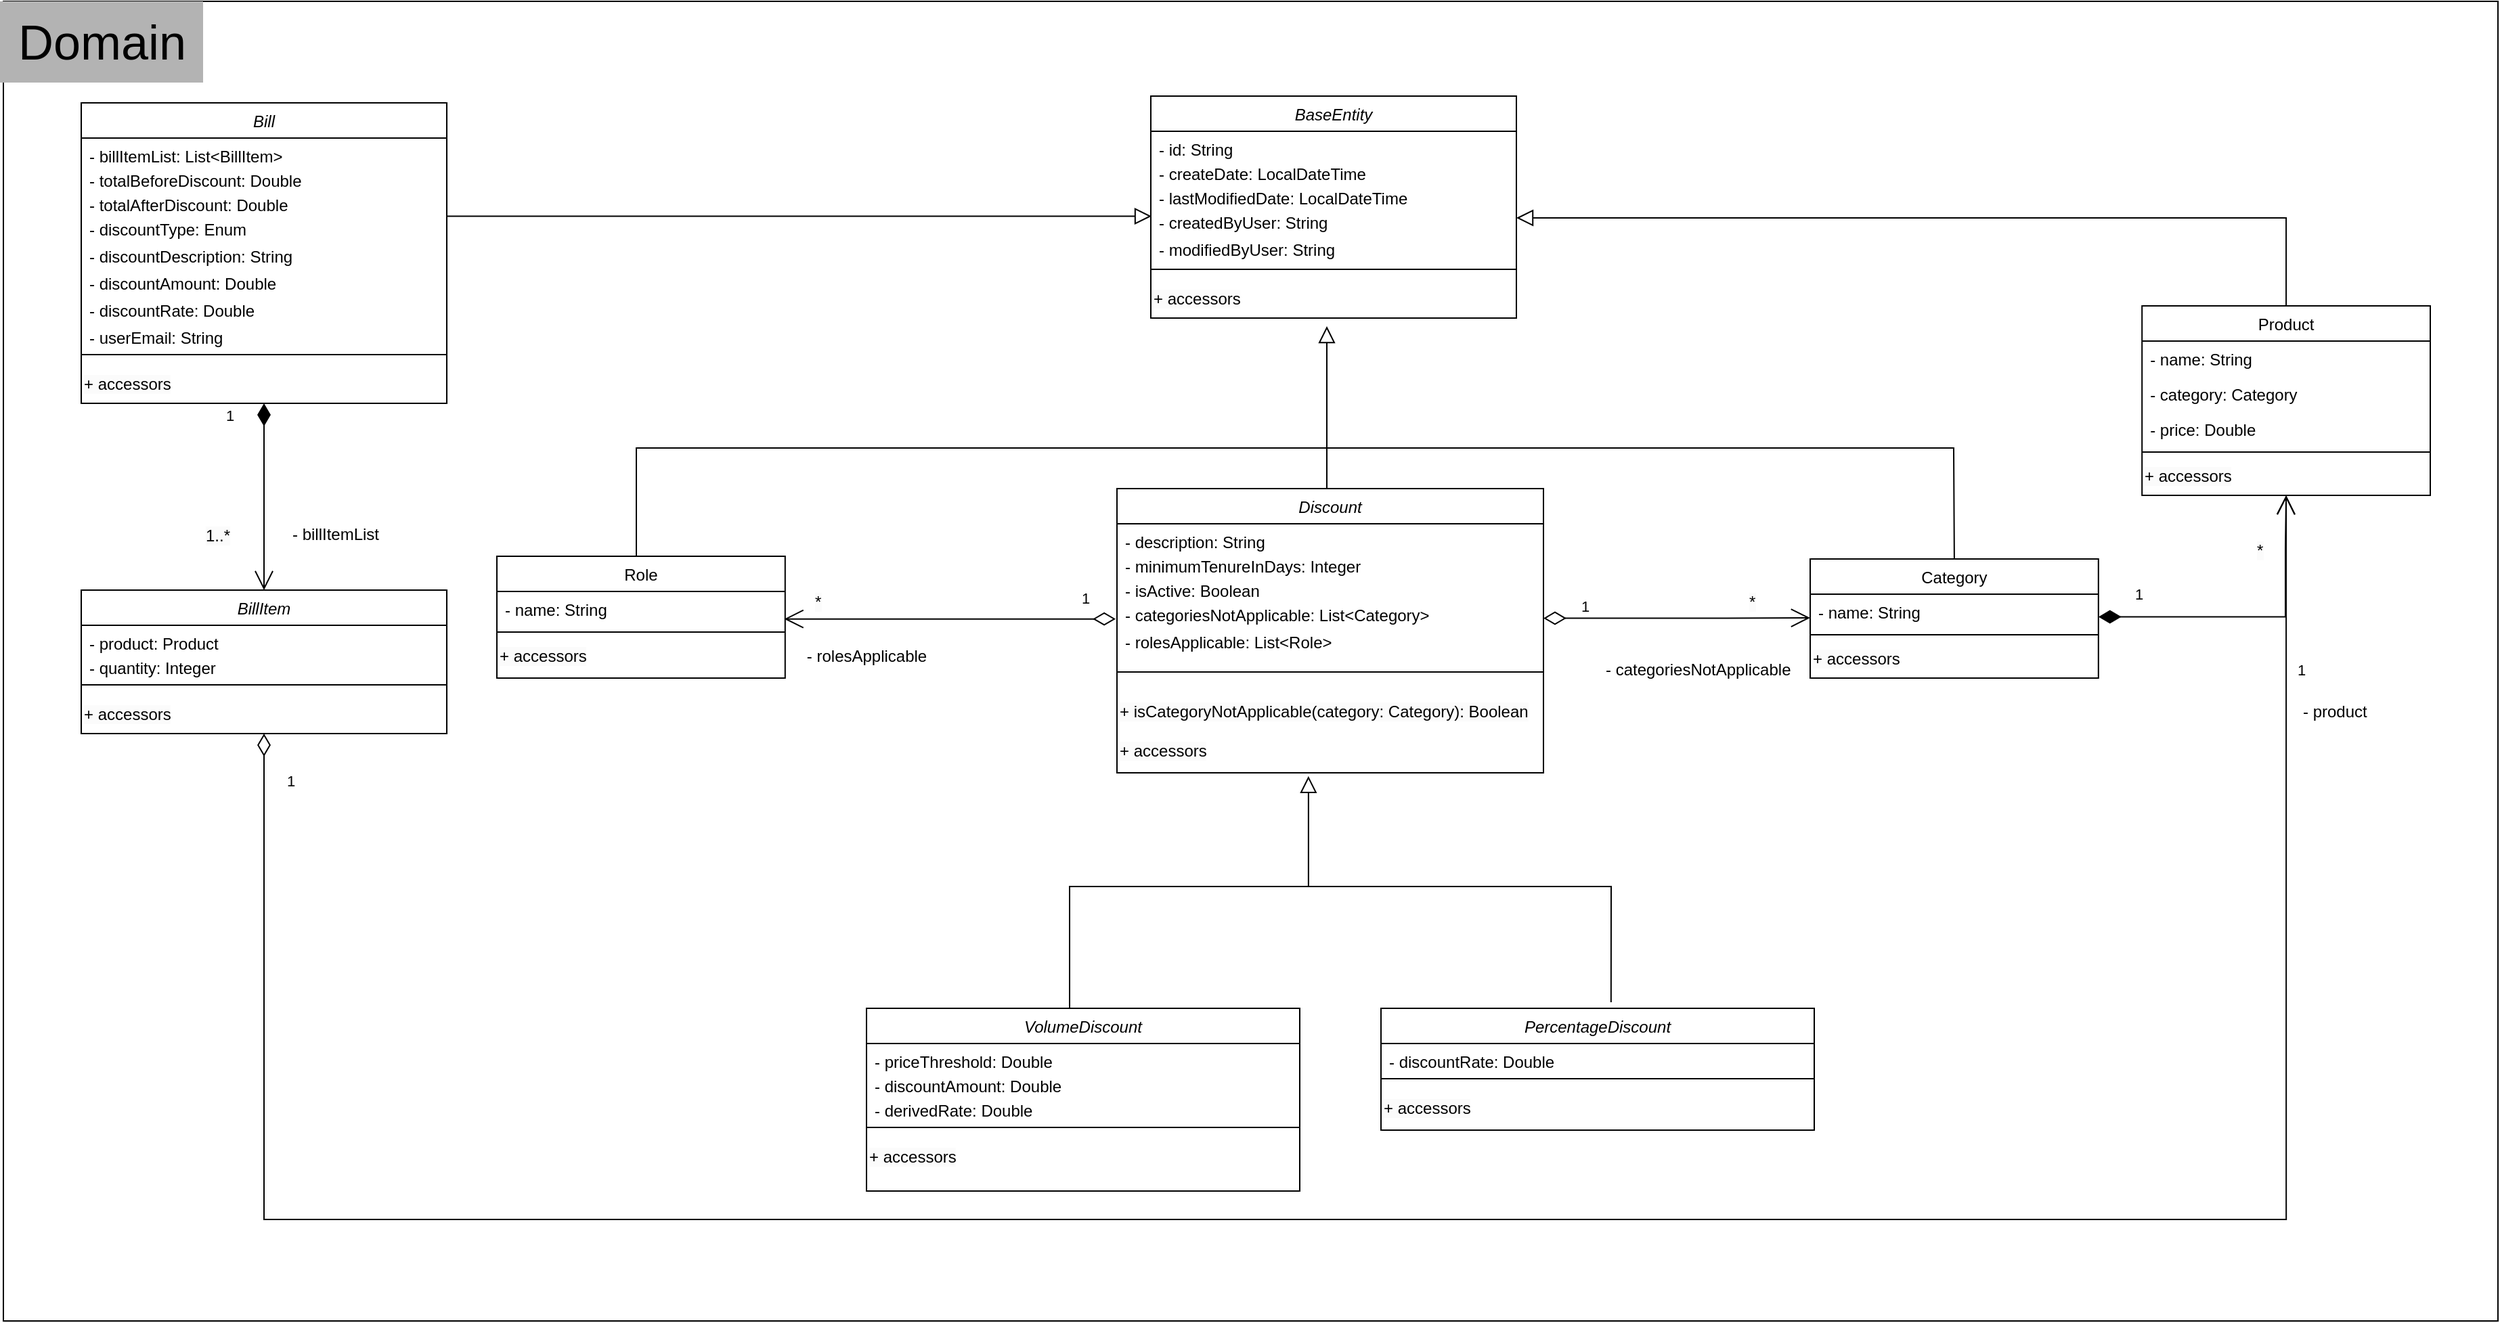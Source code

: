 <mxfile version="24.0.7" type="device">
  <diagram name="Page-1" id="1EUCfQEz0xHuY7cJnvJP">
    <mxGraphModel dx="3641" dy="2680" grid="1" gridSize="10" guides="1" tooltips="1" connect="1" arrows="1" fold="1" page="1" pageScale="1" pageWidth="850" pageHeight="1100" math="0" shadow="0">
      <root>
        <mxCell id="0" />
        <mxCell id="1" parent="0" />
        <mxCell id="bkhA54zJ3EP0dmLcbxtn-2" value="" style="rounded=0;whiteSpace=wrap;html=1;" vertex="1" parent="1">
          <mxGeometry x="-427.5" y="-580" width="1842.5" height="975" as="geometry" />
        </mxCell>
        <mxCell id="bkhA54zJ3EP0dmLcbxtn-3" value="Discount" style="swimlane;fontStyle=2;align=center;verticalAlign=top;childLayout=stackLayout;horizontal=1;startSize=26;horizontalStack=0;resizeParent=1;resizeLast=0;collapsible=1;marginBottom=0;rounded=0;shadow=0;strokeWidth=1;" vertex="1" parent="1">
          <mxGeometry x="395" y="-220" width="315" height="210" as="geometry">
            <mxRectangle x="150" y="120" width="160" height="26" as="alternateBounds" />
          </mxGeometry>
        </mxCell>
        <mxCell id="bkhA54zJ3EP0dmLcbxtn-4" value="- description: String" style="text;align=left;verticalAlign=top;spacingLeft=4;spacingRight=4;overflow=hidden;rotatable=0;points=[[0,0.5],[1,0.5]];portConstraint=eastwest;" vertex="1" parent="bkhA54zJ3EP0dmLcbxtn-3">
          <mxGeometry y="26" width="315" height="18" as="geometry" />
        </mxCell>
        <mxCell id="bkhA54zJ3EP0dmLcbxtn-5" value="- minimumTenureInDays: Integer" style="text;align=left;verticalAlign=top;spacingLeft=4;spacingRight=4;overflow=hidden;rotatable=0;points=[[0,0.5],[1,0.5]];portConstraint=eastwest;rounded=0;shadow=0;html=0;" vertex="1" parent="bkhA54zJ3EP0dmLcbxtn-3">
          <mxGeometry y="44" width="315" height="18" as="geometry" />
        </mxCell>
        <mxCell id="bkhA54zJ3EP0dmLcbxtn-6" value="- isActive: Boolean" style="text;align=left;verticalAlign=top;spacingLeft=4;spacingRight=4;overflow=hidden;rotatable=0;points=[[0,0.5],[1,0.5]];portConstraint=eastwest;rounded=0;shadow=0;html=0;" vertex="1" parent="bkhA54zJ3EP0dmLcbxtn-3">
          <mxGeometry y="62" width="315" height="18" as="geometry" />
        </mxCell>
        <mxCell id="bkhA54zJ3EP0dmLcbxtn-7" value="- categoriesNotApplicable: List&lt;Category&gt;" style="text;align=left;verticalAlign=top;spacingLeft=4;spacingRight=4;overflow=hidden;rotatable=0;points=[[0,0.5],[1,0.5]];portConstraint=eastwest;" vertex="1" parent="bkhA54zJ3EP0dmLcbxtn-3">
          <mxGeometry y="80" width="315" height="20" as="geometry" />
        </mxCell>
        <mxCell id="bkhA54zJ3EP0dmLcbxtn-8" value="- rolesApplicable: List&lt;Role&gt;" style="text;align=left;verticalAlign=top;spacingLeft=4;spacingRight=4;overflow=hidden;rotatable=0;points=[[0,0.5],[1,0.5]];portConstraint=eastwest;rounded=0;shadow=0;html=0;" vertex="1" parent="bkhA54zJ3EP0dmLcbxtn-3">
          <mxGeometry y="100" width="315" height="20" as="geometry" />
        </mxCell>
        <mxCell id="bkhA54zJ3EP0dmLcbxtn-9" value="" style="line;html=1;strokeWidth=1;align=left;verticalAlign=middle;spacingTop=-1;spacingLeft=3;spacingRight=3;rotatable=0;labelPosition=right;points=[];portConstraint=eastwest;" vertex="1" parent="bkhA54zJ3EP0dmLcbxtn-3">
          <mxGeometry y="120" width="315" height="31" as="geometry" />
        </mxCell>
        <mxCell id="bkhA54zJ3EP0dmLcbxtn-10" value="&lt;span style=&quot;color: rgb(0, 0, 0); font-family: Helvetica; font-size: 12px; font-style: normal; font-variant-ligatures: normal; font-variant-caps: normal; font-weight: 400; letter-spacing: normal; orphans: 2; text-align: left; text-indent: 0px; text-transform: none; widows: 2; word-spacing: 0px; -webkit-text-stroke-width: 0px; white-space: nowrap; background-color: rgb(251, 251, 251); text-decoration-thickness: initial; text-decoration-style: initial; text-decoration-color: initial; display: inline !important; float: none;&quot;&gt;+ isCategoryNotApplicable(category: Category): Boolean&lt;/span&gt;" style="text;whiteSpace=wrap;html=1;" vertex="1" parent="bkhA54zJ3EP0dmLcbxtn-3">
          <mxGeometry y="151" width="315" height="29" as="geometry" />
        </mxCell>
        <mxCell id="bkhA54zJ3EP0dmLcbxtn-11" value="&lt;span style=&quot;color: rgb(0, 0, 0); font-family: Helvetica; font-size: 12px; font-style: normal; font-variant-ligatures: normal; font-variant-caps: normal; font-weight: 400; letter-spacing: normal; orphans: 2; text-align: left; text-indent: 0px; text-transform: none; widows: 2; word-spacing: 0px; -webkit-text-stroke-width: 0px; white-space: nowrap; background-color: rgb(251, 251, 251); text-decoration-thickness: initial; text-decoration-style: initial; text-decoration-color: initial; display: inline !important; float: none;&quot;&gt;+ accessors&lt;/span&gt;" style="text;whiteSpace=wrap;html=1;" vertex="1" parent="bkhA54zJ3EP0dmLcbxtn-3">
          <mxGeometry y="180" width="315" height="30" as="geometry" />
        </mxCell>
        <mxCell id="bkhA54zJ3EP0dmLcbxtn-12" value="" style="endArrow=block;endSize=10;endFill=0;shadow=0;strokeWidth=1;rounded=0;curved=0;edgeStyle=elbowEdgeStyle;elbow=vertical;exitX=0.5;exitY=0;exitDx=0;exitDy=0;entryX=0.449;entryY=1.081;entryDx=0;entryDy=0;entryPerimeter=0;" edge="1" parent="1" target="bkhA54zJ3EP0dmLcbxtn-11">
          <mxGeometry width="160" relative="1" as="geometry">
            <mxPoint x="360" y="164.01" as="sourcePoint" />
            <mxPoint x="540" y="-25" as="targetPoint" />
            <Array as="points">
              <mxPoint x="530" y="74.01" />
            </Array>
          </mxGeometry>
        </mxCell>
        <mxCell id="bkhA54zJ3EP0dmLcbxtn-13" value="Category" style="swimlane;fontStyle=0;align=center;verticalAlign=top;childLayout=stackLayout;horizontal=1;startSize=26;horizontalStack=0;resizeParent=1;resizeLast=0;collapsible=1;marginBottom=0;rounded=0;shadow=0;strokeWidth=1;" vertex="1" parent="1">
          <mxGeometry x="907" y="-168" width="212.9" height="88" as="geometry">
            <mxRectangle x="550" y="140" width="160" height="26" as="alternateBounds" />
          </mxGeometry>
        </mxCell>
        <mxCell id="bkhA54zJ3EP0dmLcbxtn-14" value="- name: String" style="text;align=left;verticalAlign=top;spacingLeft=4;spacingRight=4;overflow=hidden;rotatable=0;points=[[0,0.5],[1,0.5]];portConstraint=eastwest;" vertex="1" parent="bkhA54zJ3EP0dmLcbxtn-13">
          <mxGeometry y="26" width="212.9" height="26" as="geometry" />
        </mxCell>
        <mxCell id="bkhA54zJ3EP0dmLcbxtn-15" value="" style="line;html=1;strokeWidth=1;align=left;verticalAlign=middle;spacingTop=-1;spacingLeft=3;spacingRight=3;rotatable=0;labelPosition=right;points=[];portConstraint=eastwest;" vertex="1" parent="bkhA54zJ3EP0dmLcbxtn-13">
          <mxGeometry y="52" width="212.9" height="8" as="geometry" />
        </mxCell>
        <mxCell id="bkhA54zJ3EP0dmLcbxtn-16" value="&lt;span style=&quot;color: rgb(0, 0, 0); font-family: Helvetica; font-size: 12px; font-style: normal; font-variant-ligatures: normal; font-variant-caps: normal; font-weight: 400; letter-spacing: normal; orphans: 2; text-align: left; text-indent: 0px; text-transform: none; widows: 2; word-spacing: 0px; -webkit-text-stroke-width: 0px; white-space: nowrap; background-color: rgb(251, 251, 251); text-decoration-thickness: initial; text-decoration-style: initial; text-decoration-color: initial; display: inline !important; float: none;&quot;&gt;+ accessors&lt;/span&gt;" style="text;whiteSpace=wrap;html=1;" vertex="1" parent="bkhA54zJ3EP0dmLcbxtn-13">
          <mxGeometry y="60" width="212.9" height="28" as="geometry" />
        </mxCell>
        <mxCell id="bkhA54zJ3EP0dmLcbxtn-17" value="- categoriesNotApplicable" style="text;align=left;verticalAlign=top;spacingLeft=4;spacingRight=4;overflow=hidden;rotatable=0;points=[[0,0.5],[1,0.5]];portConstraint=eastwest;rounded=0;shadow=0;html=0;" vertex="1" parent="1">
          <mxGeometry x="750" y="-100" width="150" height="30" as="geometry" />
        </mxCell>
        <mxCell id="bkhA54zJ3EP0dmLcbxtn-18" value="VolumeDiscount" style="swimlane;fontStyle=2;align=center;verticalAlign=top;childLayout=stackLayout;horizontal=1;startSize=26;horizontalStack=0;resizeParent=1;resizeLast=0;collapsible=1;marginBottom=0;rounded=0;shadow=0;strokeWidth=1;" vertex="1" parent="1">
          <mxGeometry x="210" y="164.01" width="320" height="135" as="geometry">
            <mxRectangle x="150" y="120" width="160" height="26" as="alternateBounds" />
          </mxGeometry>
        </mxCell>
        <mxCell id="bkhA54zJ3EP0dmLcbxtn-19" value="- priceThreshold: Double" style="text;align=left;verticalAlign=top;spacingLeft=4;spacingRight=4;overflow=hidden;rotatable=0;points=[[0,0.5],[1,0.5]];portConstraint=eastwest;" vertex="1" parent="bkhA54zJ3EP0dmLcbxtn-18">
          <mxGeometry y="26" width="320" height="18" as="geometry" />
        </mxCell>
        <mxCell id="bkhA54zJ3EP0dmLcbxtn-20" value="- discountAmount: Double" style="text;align=left;verticalAlign=top;spacingLeft=4;spacingRight=4;overflow=hidden;rotatable=0;points=[[0,0.5],[1,0.5]];portConstraint=eastwest;" vertex="1" parent="bkhA54zJ3EP0dmLcbxtn-18">
          <mxGeometry y="44" width="320" height="18" as="geometry" />
        </mxCell>
        <mxCell id="bkhA54zJ3EP0dmLcbxtn-21" value="- derivedRate: Double" style="text;align=left;verticalAlign=top;spacingLeft=4;spacingRight=4;overflow=hidden;rotatable=0;points=[[0,0.5],[1,0.5]];portConstraint=eastwest;" vertex="1" parent="bkhA54zJ3EP0dmLcbxtn-18">
          <mxGeometry y="62" width="320" height="18" as="geometry" />
        </mxCell>
        <mxCell id="bkhA54zJ3EP0dmLcbxtn-22" value="" style="line;html=1;strokeWidth=1;align=left;verticalAlign=middle;spacingTop=-1;spacingLeft=3;spacingRight=3;rotatable=0;labelPosition=right;points=[];portConstraint=eastwest;" vertex="1" parent="bkhA54zJ3EP0dmLcbxtn-18">
          <mxGeometry y="80" width="320" height="16" as="geometry" />
        </mxCell>
        <mxCell id="bkhA54zJ3EP0dmLcbxtn-23" value="&lt;span style=&quot;color: rgb(0, 0, 0); font-family: Helvetica; font-size: 12px; font-style: normal; font-variant-ligatures: normal; font-variant-caps: normal; font-weight: 400; letter-spacing: normal; orphans: 2; text-align: left; text-indent: 0px; text-transform: none; widows: 2; word-spacing: 0px; -webkit-text-stroke-width: 0px; white-space: nowrap; background-color: rgb(251, 251, 251); text-decoration-thickness: initial; text-decoration-style: initial; text-decoration-color: initial; display: inline !important; float: none;&quot;&gt;+ accessors&lt;/span&gt;" style="text;whiteSpace=wrap;html=1;" vertex="1" parent="bkhA54zJ3EP0dmLcbxtn-18">
          <mxGeometry y="96" width="320" height="39" as="geometry" />
        </mxCell>
        <mxCell id="bkhA54zJ3EP0dmLcbxtn-24" value="PercentageDiscount" style="swimlane;fontStyle=2;align=center;verticalAlign=top;childLayout=stackLayout;horizontal=1;startSize=26;horizontalStack=0;resizeParent=1;resizeLast=0;collapsible=1;marginBottom=0;rounded=0;shadow=0;strokeWidth=1;" vertex="1" parent="1">
          <mxGeometry x="590" y="164.01" width="320" height="90" as="geometry">
            <mxRectangle x="150" y="120" width="160" height="26" as="alternateBounds" />
          </mxGeometry>
        </mxCell>
        <mxCell id="bkhA54zJ3EP0dmLcbxtn-25" value="- discountRate: Double" style="text;align=left;verticalAlign=top;spacingLeft=4;spacingRight=4;overflow=hidden;rotatable=0;points=[[0,0.5],[1,0.5]];portConstraint=eastwest;" vertex="1" parent="bkhA54zJ3EP0dmLcbxtn-24">
          <mxGeometry y="26" width="320" height="18" as="geometry" />
        </mxCell>
        <mxCell id="bkhA54zJ3EP0dmLcbxtn-26" value="" style="line;html=1;strokeWidth=1;align=left;verticalAlign=middle;spacingTop=-1;spacingLeft=3;spacingRight=3;rotatable=0;labelPosition=right;points=[];portConstraint=eastwest;" vertex="1" parent="bkhA54zJ3EP0dmLcbxtn-24">
          <mxGeometry y="44" width="320" height="16" as="geometry" />
        </mxCell>
        <mxCell id="bkhA54zJ3EP0dmLcbxtn-27" value="&lt;span style=&quot;color: rgb(0, 0, 0); font-family: Helvetica; font-size: 12px; font-style: normal; font-variant-ligatures: normal; font-variant-caps: normal; font-weight: 400; letter-spacing: normal; orphans: 2; text-align: left; text-indent: 0px; text-transform: none; widows: 2; word-spacing: 0px; -webkit-text-stroke-width: 0px; white-space: nowrap; background-color: rgb(251, 251, 251); text-decoration-thickness: initial; text-decoration-style: initial; text-decoration-color: initial; display: inline !important; float: none;&quot;&gt;+ accessors&lt;/span&gt;" style="text;whiteSpace=wrap;html=1;" vertex="1" parent="bkhA54zJ3EP0dmLcbxtn-24">
          <mxGeometry y="60" width="320" height="30" as="geometry" />
        </mxCell>
        <mxCell id="bkhA54zJ3EP0dmLcbxtn-28" value="Role" style="swimlane;fontStyle=0;align=center;verticalAlign=top;childLayout=stackLayout;horizontal=1;startSize=26;horizontalStack=0;resizeParent=1;resizeLast=0;collapsible=1;marginBottom=0;rounded=0;shadow=0;strokeWidth=1;" vertex="1" parent="1">
          <mxGeometry x="-63" y="-170" width="212.9" height="90" as="geometry">
            <mxRectangle x="550" y="140" width="160" height="26" as="alternateBounds" />
          </mxGeometry>
        </mxCell>
        <mxCell id="bkhA54zJ3EP0dmLcbxtn-29" value="- name: String" style="text;align=left;verticalAlign=top;spacingLeft=4;spacingRight=4;overflow=hidden;rotatable=0;points=[[0,0.5],[1,0.5]];portConstraint=eastwest;" vertex="1" parent="bkhA54zJ3EP0dmLcbxtn-28">
          <mxGeometry y="26" width="212.9" height="26" as="geometry" />
        </mxCell>
        <mxCell id="bkhA54zJ3EP0dmLcbxtn-30" value="" style="line;html=1;strokeWidth=1;align=left;verticalAlign=middle;spacingTop=-1;spacingLeft=3;spacingRight=3;rotatable=0;labelPosition=right;points=[];portConstraint=eastwest;" vertex="1" parent="bkhA54zJ3EP0dmLcbxtn-28">
          <mxGeometry y="52" width="212.9" height="8" as="geometry" />
        </mxCell>
        <mxCell id="bkhA54zJ3EP0dmLcbxtn-31" value="&lt;span style=&quot;color: rgb(0, 0, 0); font-family: Helvetica; font-size: 12px; font-style: normal; font-variant-ligatures: normal; font-variant-caps: normal; font-weight: 400; letter-spacing: normal; orphans: 2; text-align: left; text-indent: 0px; text-transform: none; widows: 2; word-spacing: 0px; -webkit-text-stroke-width: 0px; white-space: nowrap; background-color: rgb(251, 251, 251); text-decoration-thickness: initial; text-decoration-style: initial; text-decoration-color: initial; display: inline !important; float: none;&quot;&gt;+ accessors&lt;/span&gt;" style="text;whiteSpace=wrap;html=1;" vertex="1" parent="bkhA54zJ3EP0dmLcbxtn-28">
          <mxGeometry y="60" width="212.9" height="20" as="geometry" />
        </mxCell>
        <mxCell id="bkhA54zJ3EP0dmLcbxtn-32" value="" style="resizable=0;align=right;verticalAlign=bottom;labelBackgroundColor=none;fontSize=12;" connectable="0" vertex="1" parent="1">
          <mxGeometry x="164.9" y="-123" as="geometry" />
        </mxCell>
        <mxCell id="bkhA54zJ3EP0dmLcbxtn-33" value="- rolesApplicable" style="text;align=left;verticalAlign=top;spacingLeft=4;spacingRight=4;overflow=hidden;rotatable=0;points=[[0,0.5],[1,0.5]];portConstraint=eastwest;rounded=0;shadow=0;html=0;" vertex="1" parent="1">
          <mxGeometry x="159.9" y="-110" width="140" height="30" as="geometry" />
        </mxCell>
        <mxCell id="bkhA54zJ3EP0dmLcbxtn-34" value="BaseEntity" style="swimlane;fontStyle=2;align=center;verticalAlign=top;childLayout=stackLayout;horizontal=1;startSize=26;horizontalStack=0;resizeParent=1;resizeLast=0;collapsible=1;marginBottom=0;rounded=0;shadow=0;strokeWidth=1;" vertex="1" parent="1">
          <mxGeometry x="420" y="-510" width="270" height="164" as="geometry">
            <mxRectangle x="150" y="120" width="160" height="26" as="alternateBounds" />
          </mxGeometry>
        </mxCell>
        <mxCell id="bkhA54zJ3EP0dmLcbxtn-35" value="- id: String" style="text;align=left;verticalAlign=top;spacingLeft=4;spacingRight=4;overflow=hidden;rotatable=0;points=[[0,0.5],[1,0.5]];portConstraint=eastwest;" vertex="1" parent="bkhA54zJ3EP0dmLcbxtn-34">
          <mxGeometry y="26" width="270" height="18" as="geometry" />
        </mxCell>
        <mxCell id="bkhA54zJ3EP0dmLcbxtn-36" value="- createDate: LocalDateTime" style="text;align=left;verticalAlign=top;spacingLeft=4;spacingRight=4;overflow=hidden;rotatable=0;points=[[0,0.5],[1,0.5]];portConstraint=eastwest;rounded=0;shadow=0;html=0;" vertex="1" parent="bkhA54zJ3EP0dmLcbxtn-34">
          <mxGeometry y="44" width="270" height="18" as="geometry" />
        </mxCell>
        <mxCell id="bkhA54zJ3EP0dmLcbxtn-37" value="- lastModifiedDate: LocalDateTime" style="text;align=left;verticalAlign=top;spacingLeft=4;spacingRight=4;overflow=hidden;rotatable=0;points=[[0,0.5],[1,0.5]];portConstraint=eastwest;rounded=0;shadow=0;html=0;" vertex="1" parent="bkhA54zJ3EP0dmLcbxtn-34">
          <mxGeometry y="62" width="270" height="18" as="geometry" />
        </mxCell>
        <mxCell id="bkhA54zJ3EP0dmLcbxtn-38" value="- createdByUser: String" style="text;align=left;verticalAlign=top;spacingLeft=4;spacingRight=4;overflow=hidden;rotatable=0;points=[[0,0.5],[1,0.5]];portConstraint=eastwest;" vertex="1" parent="bkhA54zJ3EP0dmLcbxtn-34">
          <mxGeometry y="80" width="270" height="20" as="geometry" />
        </mxCell>
        <mxCell id="bkhA54zJ3EP0dmLcbxtn-39" value="- modifiedByUser: String" style="text;align=left;verticalAlign=top;spacingLeft=4;spacingRight=4;overflow=hidden;rotatable=0;points=[[0,0.5],[1,0.5]];portConstraint=eastwest;rounded=0;shadow=0;html=0;" vertex="1" parent="bkhA54zJ3EP0dmLcbxtn-34">
          <mxGeometry y="100" width="270" height="20" as="geometry" />
        </mxCell>
        <mxCell id="bkhA54zJ3EP0dmLcbxtn-40" value="" style="line;html=1;strokeWidth=1;align=left;verticalAlign=middle;spacingTop=-1;spacingLeft=3;spacingRight=3;rotatable=0;labelPosition=right;points=[];portConstraint=eastwest;" vertex="1" parent="bkhA54zJ3EP0dmLcbxtn-34">
          <mxGeometry y="120" width="270" height="16" as="geometry" />
        </mxCell>
        <mxCell id="bkhA54zJ3EP0dmLcbxtn-41" value="&lt;span style=&quot;color: rgb(0, 0, 0); font-family: Helvetica; font-size: 12px; font-style: normal; font-variant-ligatures: normal; font-variant-caps: normal; font-weight: 400; letter-spacing: normal; orphans: 2; text-align: left; text-indent: 0px; text-transform: none; widows: 2; word-spacing: 0px; -webkit-text-stroke-width: 0px; white-space: nowrap; background-color: rgb(251, 251, 251); text-decoration-thickness: initial; text-decoration-style: initial; text-decoration-color: initial; display: inline !important; float: none;&quot;&gt;+ accessors&lt;/span&gt;" style="text;whiteSpace=wrap;html=1;" vertex="1" parent="bkhA54zJ3EP0dmLcbxtn-34">
          <mxGeometry y="136" width="270" height="28" as="geometry" />
        </mxCell>
        <mxCell id="bkhA54zJ3EP0dmLcbxtn-42" value="" style="endArrow=none;html=1;rounded=0;exitX=0.531;exitY=-0.05;exitDx=0;exitDy=0;exitPerimeter=0;" edge="1" parent="1" source="bkhA54zJ3EP0dmLcbxtn-24">
          <mxGeometry width="50" height="50" relative="1" as="geometry">
            <mxPoint x="730" y="154.01" as="sourcePoint" />
            <mxPoint x="510" y="74.01" as="targetPoint" />
            <Array as="points">
              <mxPoint x="760" y="74" />
            </Array>
          </mxGeometry>
        </mxCell>
        <mxCell id="bkhA54zJ3EP0dmLcbxtn-43" value="" style="endArrow=block;endSize=10;endFill=0;shadow=0;strokeWidth=1;rounded=0;curved=0;edgeStyle=elbowEdgeStyle;elbow=vertical;exitX=0.5;exitY=0;exitDx=0;exitDy=0;" edge="1" parent="1">
          <mxGeometry width="160" relative="1" as="geometry">
            <mxPoint x="40" y="-170" as="sourcePoint" />
            <mxPoint x="550" y="-340" as="targetPoint" />
            <Array as="points">
              <mxPoint x="290" y="-250" />
            </Array>
          </mxGeometry>
        </mxCell>
        <mxCell id="bkhA54zJ3EP0dmLcbxtn-44" value="" style="endArrow=none;html=1;rounded=0;" edge="1" parent="1">
          <mxGeometry width="50" height="50" relative="1" as="geometry">
            <mxPoint x="550" y="-220" as="sourcePoint" />
            <mxPoint x="550" y="-270" as="targetPoint" />
            <Array as="points">
              <mxPoint x="550" y="-250" />
            </Array>
          </mxGeometry>
        </mxCell>
        <mxCell id="bkhA54zJ3EP0dmLcbxtn-45" value="" style="endArrow=none;html=1;rounded=0;entryX=0.5;entryY=0;entryDx=0;entryDy=0;" edge="1" parent="1" target="bkhA54zJ3EP0dmLcbxtn-13">
          <mxGeometry width="50" height="50" relative="1" as="geometry">
            <mxPoint x="550" y="-250" as="sourcePoint" />
            <mxPoint x="560" y="-260" as="targetPoint" />
            <Array as="points">
              <mxPoint x="1013" y="-250" />
            </Array>
          </mxGeometry>
        </mxCell>
        <mxCell id="bkhA54zJ3EP0dmLcbxtn-46" value="&lt;span style=&quot;color: rgb(0, 0, 0); font-family: Helvetica; font-size: 12px; font-style: normal; font-variant-ligatures: normal; font-variant-caps: normal; font-weight: 400; letter-spacing: normal; orphans: 2; text-align: right; text-indent: 0px; text-transform: none; widows: 2; word-spacing: 0px; -webkit-text-stroke-width: 0px; white-space: nowrap; background-color: rgb(251, 251, 251); text-decoration-thickness: initial; text-decoration-style: initial; text-decoration-color: initial; display: inline !important; float: none;&quot;&gt;*&lt;/span&gt;" style="text;whiteSpace=wrap;html=1;" vertex="1" parent="1">
          <mxGeometry x="170" y="-150" width="40" height="40" as="geometry" />
        </mxCell>
        <mxCell id="bkhA54zJ3EP0dmLcbxtn-47" value="&lt;font style=&quot;font-size: 36px;&quot;&gt;Domain&lt;/font&gt;" style="text;html=1;align=center;verticalAlign=middle;resizable=0;points=[];autosize=1;strokeColor=none;fillColor=#B3B3B3;" vertex="1" parent="1">
          <mxGeometry x="-430" y="-580" width="150" height="60" as="geometry" />
        </mxCell>
        <mxCell id="bkhA54zJ3EP0dmLcbxtn-48" value="1" style="endArrow=open;html=1;endSize=12;startArrow=diamondThin;startSize=14;startFill=0;edgeStyle=orthogonalEdgeStyle;align=left;verticalAlign=bottom;rounded=0;exitX=-0.003;exitY=0.816;exitDx=0;exitDy=0;exitPerimeter=0;entryX=0.997;entryY=0.782;entryDx=0;entryDy=0;entryPerimeter=0;" edge="1" parent="1" source="bkhA54zJ3EP0dmLcbxtn-7" target="bkhA54zJ3EP0dmLcbxtn-29">
          <mxGeometry x="-0.776" y="-6" relative="1" as="geometry">
            <mxPoint x="210" y="-190" as="sourcePoint" />
            <mxPoint x="370" y="-190" as="targetPoint" />
            <mxPoint as="offset" />
          </mxGeometry>
        </mxCell>
        <mxCell id="bkhA54zJ3EP0dmLcbxtn-49" value="&lt;span style=&quot;color: rgb(0, 0, 0); font-family: Helvetica; font-size: 12px; font-style: normal; font-variant-ligatures: normal; font-variant-caps: normal; font-weight: 400; letter-spacing: normal; orphans: 2; text-align: right; text-indent: 0px; text-transform: none; widows: 2; word-spacing: 0px; -webkit-text-stroke-width: 0px; white-space: nowrap; background-color: rgb(251, 251, 251); text-decoration-thickness: initial; text-decoration-style: initial; text-decoration-color: initial; display: inline !important; float: none;&quot;&gt;*&lt;/span&gt;" style="text;whiteSpace=wrap;html=1;" vertex="1" parent="1">
          <mxGeometry x="860" y="-150" width="40" height="18" as="geometry" />
        </mxCell>
        <mxCell id="bkhA54zJ3EP0dmLcbxtn-50" value="1" style="endArrow=open;html=1;endSize=12;startArrow=diamondThin;startSize=14;startFill=0;edgeStyle=orthogonalEdgeStyle;align=left;verticalAlign=bottom;rounded=0;" edge="1" parent="1">
          <mxGeometry x="-0.735" relative="1" as="geometry">
            <mxPoint x="710" y="-124.22" as="sourcePoint" />
            <mxPoint x="907" y="-124.5" as="targetPoint" />
            <mxPoint as="offset" />
            <Array as="points">
              <mxPoint x="845" y="-124.5" />
              <mxPoint x="845" y="-124.5" />
            </Array>
          </mxGeometry>
        </mxCell>
        <mxCell id="bkhA54zJ3EP0dmLcbxtn-51" value="Product" style="swimlane;fontStyle=0;align=center;verticalAlign=top;childLayout=stackLayout;horizontal=1;startSize=26;horizontalStack=0;resizeParent=1;resizeLast=0;collapsible=1;marginBottom=0;rounded=0;shadow=0;strokeWidth=1;" vertex="1" parent="1">
          <mxGeometry x="1152.1" y="-355" width="212.9" height="140" as="geometry">
            <mxRectangle x="550" y="140" width="160" height="26" as="alternateBounds" />
          </mxGeometry>
        </mxCell>
        <mxCell id="bkhA54zJ3EP0dmLcbxtn-52" value="- name: String" style="text;align=left;verticalAlign=top;spacingLeft=4;spacingRight=4;overflow=hidden;rotatable=0;points=[[0,0.5],[1,0.5]];portConstraint=eastwest;" vertex="1" parent="bkhA54zJ3EP0dmLcbxtn-51">
          <mxGeometry y="26" width="212.9" height="26" as="geometry" />
        </mxCell>
        <mxCell id="bkhA54zJ3EP0dmLcbxtn-53" value="- category: Category" style="text;align=left;verticalAlign=top;spacingLeft=4;spacingRight=4;overflow=hidden;rotatable=0;points=[[0,0.5],[1,0.5]];portConstraint=eastwest;" vertex="1" parent="bkhA54zJ3EP0dmLcbxtn-51">
          <mxGeometry y="52" width="212.9" height="26" as="geometry" />
        </mxCell>
        <mxCell id="bkhA54zJ3EP0dmLcbxtn-54" value="- price: Double" style="text;align=left;verticalAlign=top;spacingLeft=4;spacingRight=4;overflow=hidden;rotatable=0;points=[[0,0.5],[1,0.5]];portConstraint=eastwest;" vertex="1" parent="bkhA54zJ3EP0dmLcbxtn-51">
          <mxGeometry y="78" width="212.9" height="26" as="geometry" />
        </mxCell>
        <mxCell id="bkhA54zJ3EP0dmLcbxtn-55" value="" style="line;html=1;strokeWidth=1;align=left;verticalAlign=middle;spacingTop=-1;spacingLeft=3;spacingRight=3;rotatable=0;labelPosition=right;points=[];portConstraint=eastwest;" vertex="1" parent="bkhA54zJ3EP0dmLcbxtn-51">
          <mxGeometry y="104" width="212.9" height="8" as="geometry" />
        </mxCell>
        <mxCell id="bkhA54zJ3EP0dmLcbxtn-56" value="&lt;span style=&quot;color: rgb(0, 0, 0); font-family: Helvetica; font-size: 12px; font-style: normal; font-variant-ligatures: normal; font-variant-caps: normal; font-weight: 400; letter-spacing: normal; orphans: 2; text-align: left; text-indent: 0px; text-transform: none; widows: 2; word-spacing: 0px; -webkit-text-stroke-width: 0px; white-space: nowrap; background-color: rgb(251, 251, 251); text-decoration-thickness: initial; text-decoration-style: initial; text-decoration-color: initial; display: inline !important; float: none;&quot;&gt;+ accessors&lt;/span&gt;" style="text;whiteSpace=wrap;html=1;" vertex="1" parent="bkhA54zJ3EP0dmLcbxtn-51">
          <mxGeometry y="112" width="212.9" height="28" as="geometry" />
        </mxCell>
        <mxCell id="bkhA54zJ3EP0dmLcbxtn-57" value="" style="endArrow=open;html=1;endSize=12;startArrow=diamondThin;startSize=14;startFill=1;edgeStyle=orthogonalEdgeStyle;align=left;verticalAlign=bottom;rounded=0;exitX=0.5;exitY=1;exitDx=0;exitDy=0;entryX=0.5;entryY=1;entryDx=0;entryDy=0;" edge="1" parent="1" target="bkhA54zJ3EP0dmLcbxtn-56">
          <mxGeometry x="-0.693" y="-8" relative="1" as="geometry">
            <mxPoint x="1119.9" y="-125.24" as="sourcePoint" />
            <mxPoint x="1279.58" y="-125.526" as="targetPoint" />
            <Array as="points">
              <mxPoint x="1258" y="-125" />
              <mxPoint x="1258" y="-175" />
            </Array>
            <mxPoint as="offset" />
          </mxGeometry>
        </mxCell>
        <mxCell id="bkhA54zJ3EP0dmLcbxtn-58" value="&lt;span style=&quot;color: rgb(0, 0, 0); font-family: Helvetica; font-size: 11px; font-style: normal; font-variant-ligatures: normal; font-variant-caps: normal; font-weight: 400; letter-spacing: normal; orphans: 2; text-align: left; text-indent: 0px; text-transform: none; widows: 2; word-spacing: 0px; -webkit-text-stroke-width: 0px; white-space: nowrap; background-color: rgb(255, 255, 255); text-decoration-thickness: initial; text-decoration-style: initial; text-decoration-color: initial; display: inline !important; float: none;&quot;&gt;1&lt;/span&gt;" style="text;whiteSpace=wrap;html=1;" vertex="1" parent="1">
          <mxGeometry x="1145" y="-156" width="75" height="30" as="geometry" />
        </mxCell>
        <mxCell id="bkhA54zJ3EP0dmLcbxtn-59" value="&lt;span style=&quot;color: rgb(0, 0, 0); font-family: Helvetica; font-size: 12px; font-style: normal; font-variant-ligatures: normal; font-variant-caps: normal; font-weight: 400; letter-spacing: normal; orphans: 2; text-align: right; text-indent: 0px; text-transform: none; widows: 2; word-spacing: 0px; -webkit-text-stroke-width: 0px; white-space: nowrap; background-color: rgb(251, 251, 251); text-decoration-thickness: initial; text-decoration-style: initial; text-decoration-color: initial; display: inline !important; float: none;&quot;&gt;*&lt;/span&gt;" style="text;whiteSpace=wrap;html=1;" vertex="1" parent="1">
          <mxGeometry x="1235" y="-188" width="40" height="18" as="geometry" />
        </mxCell>
        <mxCell id="bkhA54zJ3EP0dmLcbxtn-60" value="" style="endArrow=block;endSize=10;endFill=0;shadow=0;strokeWidth=1;rounded=0;curved=0;edgeStyle=elbowEdgeStyle;elbow=vertical;entryX=1;entryY=0.5;entryDx=0;entryDy=0;" edge="1" parent="1" source="bkhA54zJ3EP0dmLcbxtn-51" target="bkhA54zJ3EP0dmLcbxtn-38">
          <mxGeometry width="160" relative="1" as="geometry">
            <mxPoint x="725" y="-340" as="sourcePoint" />
            <mxPoint x="710" y="-420" as="targetPoint" />
            <Array as="points">
              <mxPoint x="905" y="-420" />
              <mxPoint x="975" y="-420" />
            </Array>
          </mxGeometry>
        </mxCell>
        <mxCell id="bkhA54zJ3EP0dmLcbxtn-61" value="BillItem" style="swimlane;fontStyle=2;align=center;verticalAlign=top;childLayout=stackLayout;horizontal=1;startSize=26;horizontalStack=0;resizeParent=1;resizeLast=0;collapsible=1;marginBottom=0;rounded=0;shadow=0;strokeWidth=1;" vertex="1" parent="1">
          <mxGeometry x="-370" y="-145" width="270" height="106" as="geometry">
            <mxRectangle x="150" y="120" width="160" height="26" as="alternateBounds" />
          </mxGeometry>
        </mxCell>
        <mxCell id="bkhA54zJ3EP0dmLcbxtn-62" value="- product: Product" style="text;align=left;verticalAlign=top;spacingLeft=4;spacingRight=4;overflow=hidden;rotatable=0;points=[[0,0.5],[1,0.5]];portConstraint=eastwest;" vertex="1" parent="bkhA54zJ3EP0dmLcbxtn-61">
          <mxGeometry y="26" width="270" height="18" as="geometry" />
        </mxCell>
        <mxCell id="bkhA54zJ3EP0dmLcbxtn-63" value="- quantity: Integer" style="text;align=left;verticalAlign=top;spacingLeft=4;spacingRight=4;overflow=hidden;rotatable=0;points=[[0,0.5],[1,0.5]];portConstraint=eastwest;rounded=0;shadow=0;html=0;" vertex="1" parent="bkhA54zJ3EP0dmLcbxtn-61">
          <mxGeometry y="44" width="270" height="18" as="geometry" />
        </mxCell>
        <mxCell id="bkhA54zJ3EP0dmLcbxtn-64" value="" style="line;html=1;strokeWidth=1;align=left;verticalAlign=middle;spacingTop=-1;spacingLeft=3;spacingRight=3;rotatable=0;labelPosition=right;points=[];portConstraint=eastwest;" vertex="1" parent="bkhA54zJ3EP0dmLcbxtn-61">
          <mxGeometry y="62" width="270" height="16" as="geometry" />
        </mxCell>
        <mxCell id="bkhA54zJ3EP0dmLcbxtn-65" value="&lt;span style=&quot;color: rgb(0, 0, 0); font-family: Helvetica; font-size: 12px; font-style: normal; font-variant-ligatures: normal; font-variant-caps: normal; font-weight: 400; letter-spacing: normal; orphans: 2; text-align: left; text-indent: 0px; text-transform: none; widows: 2; word-spacing: 0px; -webkit-text-stroke-width: 0px; white-space: nowrap; background-color: rgb(251, 251, 251); text-decoration-thickness: initial; text-decoration-style: initial; text-decoration-color: initial; display: inline !important; float: none;&quot;&gt;+ accessors&lt;/span&gt;" style="text;whiteSpace=wrap;html=1;" vertex="1" parent="bkhA54zJ3EP0dmLcbxtn-61">
          <mxGeometry y="78" width="270" height="28" as="geometry" />
        </mxCell>
        <mxCell id="bkhA54zJ3EP0dmLcbxtn-66" value="- billItemList" style="text;align=left;verticalAlign=top;spacingLeft=4;spacingRight=4;overflow=hidden;rotatable=0;points=[[0,0.5],[1,0.5]];portConstraint=eastwest;rounded=0;shadow=0;html=0;" vertex="1" parent="1">
          <mxGeometry x="-220" y="-200" width="170" height="30" as="geometry" />
        </mxCell>
        <mxCell id="bkhA54zJ3EP0dmLcbxtn-67" value="1" style="endArrow=open;html=1;endSize=12;startArrow=diamondThin;startSize=14;startFill=1;edgeStyle=orthogonalEdgeStyle;align=left;verticalAlign=bottom;rounded=0;exitX=0.5;exitY=1;exitDx=0;exitDy=0;entryX=0.5;entryY=0;entryDx=0;entryDy=0;" edge="1" parent="1" source="bkhA54zJ3EP0dmLcbxtn-78" target="bkhA54zJ3EP0dmLcbxtn-61">
          <mxGeometry x="-0.743" y="-30" relative="1" as="geometry">
            <mxPoint x="159.68" y="-392.296" as="sourcePoint" />
            <mxPoint y="-392.01" as="targetPoint" />
            <Array as="points">
              <mxPoint x="-235" y="-280" />
              <mxPoint x="-235" y="-280" />
            </Array>
            <mxPoint as="offset" />
          </mxGeometry>
        </mxCell>
        <mxCell id="bkhA54zJ3EP0dmLcbxtn-68" value="Bill" style="swimlane;fontStyle=2;align=center;verticalAlign=top;childLayout=stackLayout;horizontal=1;startSize=26;horizontalStack=0;resizeParent=1;resizeLast=0;collapsible=1;marginBottom=0;rounded=0;shadow=0;strokeWidth=1;" vertex="1" parent="1">
          <mxGeometry x="-370" y="-505" width="270" height="222" as="geometry">
            <mxRectangle x="150" y="120" width="160" height="26" as="alternateBounds" />
          </mxGeometry>
        </mxCell>
        <mxCell id="bkhA54zJ3EP0dmLcbxtn-69" value="- billItemList: List&lt;BillItem&gt;" style="text;align=left;verticalAlign=top;spacingLeft=4;spacingRight=4;overflow=hidden;rotatable=0;points=[[0,0.5],[1,0.5]];portConstraint=eastwest;" vertex="1" parent="bkhA54zJ3EP0dmLcbxtn-68">
          <mxGeometry y="26" width="270" height="18" as="geometry" />
        </mxCell>
        <mxCell id="bkhA54zJ3EP0dmLcbxtn-70" value="- totalBeforeDiscount: Double" style="text;align=left;verticalAlign=top;spacingLeft=4;spacingRight=4;overflow=hidden;rotatable=0;points=[[0,0.5],[1,0.5]];portConstraint=eastwest;rounded=0;shadow=0;html=0;" vertex="1" parent="bkhA54zJ3EP0dmLcbxtn-68">
          <mxGeometry y="44" width="270" height="18" as="geometry" />
        </mxCell>
        <mxCell id="bkhA54zJ3EP0dmLcbxtn-71" value="- totalAfterDiscount: Double" style="text;align=left;verticalAlign=top;spacingLeft=4;spacingRight=4;overflow=hidden;rotatable=0;points=[[0,0.5],[1,0.5]];portConstraint=eastwest;rounded=0;shadow=0;html=0;" vertex="1" parent="bkhA54zJ3EP0dmLcbxtn-68">
          <mxGeometry y="62" width="270" height="18" as="geometry" />
        </mxCell>
        <mxCell id="bkhA54zJ3EP0dmLcbxtn-72" value="- discountType: Enum" style="text;align=left;verticalAlign=top;spacingLeft=4;spacingRight=4;overflow=hidden;rotatable=0;points=[[0,0.5],[1,0.5]];portConstraint=eastwest;" vertex="1" parent="bkhA54zJ3EP0dmLcbxtn-68">
          <mxGeometry y="80" width="270" height="20" as="geometry" />
        </mxCell>
        <mxCell id="bkhA54zJ3EP0dmLcbxtn-73" value="- discountDescription: String" style="text;align=left;verticalAlign=top;spacingLeft=4;spacingRight=4;overflow=hidden;rotatable=0;points=[[0,0.5],[1,0.5]];portConstraint=eastwest;rounded=0;shadow=0;html=0;" vertex="1" parent="bkhA54zJ3EP0dmLcbxtn-68">
          <mxGeometry y="100" width="270" height="20" as="geometry" />
        </mxCell>
        <mxCell id="bkhA54zJ3EP0dmLcbxtn-74" value="- discountAmount: Double" style="text;align=left;verticalAlign=top;spacingLeft=4;spacingRight=4;overflow=hidden;rotatable=0;points=[[0,0.5],[1,0.5]];portConstraint=eastwest;rounded=0;shadow=0;html=0;" vertex="1" parent="bkhA54zJ3EP0dmLcbxtn-68">
          <mxGeometry y="120" width="270" height="20" as="geometry" />
        </mxCell>
        <mxCell id="bkhA54zJ3EP0dmLcbxtn-75" value="- discountRate: Double" style="text;align=left;verticalAlign=top;spacingLeft=4;spacingRight=4;overflow=hidden;rotatable=0;points=[[0,0.5],[1,0.5]];portConstraint=eastwest;rounded=0;shadow=0;html=0;" vertex="1" parent="bkhA54zJ3EP0dmLcbxtn-68">
          <mxGeometry y="140" width="270" height="20" as="geometry" />
        </mxCell>
        <mxCell id="bkhA54zJ3EP0dmLcbxtn-76" value="- userEmail: String" style="text;align=left;verticalAlign=top;spacingLeft=4;spacingRight=4;overflow=hidden;rotatable=0;points=[[0,0.5],[1,0.5]];portConstraint=eastwest;" vertex="1" parent="bkhA54zJ3EP0dmLcbxtn-68">
          <mxGeometry y="160" width="270" height="18" as="geometry" />
        </mxCell>
        <mxCell id="bkhA54zJ3EP0dmLcbxtn-77" value="" style="line;html=1;strokeWidth=1;align=left;verticalAlign=middle;spacingTop=-1;spacingLeft=3;spacingRight=3;rotatable=0;labelPosition=right;points=[];portConstraint=eastwest;" vertex="1" parent="bkhA54zJ3EP0dmLcbxtn-68">
          <mxGeometry y="178" width="270" height="16" as="geometry" />
        </mxCell>
        <mxCell id="bkhA54zJ3EP0dmLcbxtn-78" value="&lt;span style=&quot;color: rgb(0, 0, 0); font-family: Helvetica; font-size: 12px; font-style: normal; font-variant-ligatures: normal; font-variant-caps: normal; font-weight: 400; letter-spacing: normal; orphans: 2; text-align: left; text-indent: 0px; text-transform: none; widows: 2; word-spacing: 0px; -webkit-text-stroke-width: 0px; white-space: nowrap; background-color: rgb(251, 251, 251); text-decoration-thickness: initial; text-decoration-style: initial; text-decoration-color: initial; display: inline !important; float: none;&quot;&gt;+ accessors&lt;/span&gt;" style="text;whiteSpace=wrap;html=1;" vertex="1" parent="bkhA54zJ3EP0dmLcbxtn-68">
          <mxGeometry y="194" width="270" height="28" as="geometry" />
        </mxCell>
        <mxCell id="bkhA54zJ3EP0dmLcbxtn-79" value="&lt;span style=&quot;color: rgb(0, 0, 0); font-family: Helvetica; font-size: 12px; font-style: normal; font-variant-ligatures: normal; font-variant-caps: normal; font-weight: 400; letter-spacing: normal; orphans: 2; text-align: right; text-indent: 0px; text-transform: none; widows: 2; word-spacing: 0px; -webkit-text-stroke-width: 0px; white-space: nowrap; background-color: rgb(251, 251, 251); text-decoration-thickness: initial; text-decoration-style: initial; text-decoration-color: initial; display: inline !important; float: none;&quot;&gt;1..*&lt;/span&gt;" style="text;whiteSpace=wrap;html=1;" vertex="1" parent="1">
          <mxGeometry x="-280" y="-199" width="40" height="40" as="geometry" />
        </mxCell>
        <mxCell id="bkhA54zJ3EP0dmLcbxtn-80" value="" style="endArrow=block;endSize=10;endFill=0;shadow=0;strokeWidth=1;rounded=0;curved=0;edgeStyle=elbowEdgeStyle;elbow=vertical;entryX=0.002;entryY=0.025;entryDx=0;entryDy=0;entryPerimeter=0;exitX=1;exitY=0.5;exitDx=0;exitDy=0;" edge="1" parent="1">
          <mxGeometry width="160" relative="1" as="geometry">
            <mxPoint x="-100" y="-425.25" as="sourcePoint" />
            <mxPoint x="420.54" y="-420.75" as="targetPoint" />
            <Array as="points">
              <mxPoint x="43.95" y="-421.25" />
              <mxPoint x="-26.05" y="-421.25" />
            </Array>
          </mxGeometry>
        </mxCell>
        <mxCell id="bkhA54zJ3EP0dmLcbxtn-81" value="1" style="endArrow=open;html=1;endSize=12;startArrow=diamondThin;startSize=14;startFill=0;edgeStyle=orthogonalEdgeStyle;align=left;verticalAlign=bottom;rounded=0;exitX=0.5;exitY=1;exitDx=0;exitDy=0;entryX=0.5;entryY=1;entryDx=0;entryDy=0;" edge="1" parent="1" source="bkhA54zJ3EP0dmLcbxtn-65" target="bkhA54zJ3EP0dmLcbxtn-56">
          <mxGeometry x="-0.963" y="15" relative="1" as="geometry">
            <mxPoint x="-280" y="80.28" as="sourcePoint" />
            <mxPoint x="-83" y="80" as="targetPoint" />
            <mxPoint as="offset" />
            <Array as="points">
              <mxPoint x="-235" y="320" />
              <mxPoint x="1259" y="320" />
            </Array>
          </mxGeometry>
        </mxCell>
        <mxCell id="bkhA54zJ3EP0dmLcbxtn-82" value="&lt;span style=&quot;color: rgb(0, 0, 0); font-family: Helvetica; font-size: 11px; font-style: normal; font-variant-ligatures: normal; font-variant-caps: normal; font-weight: 400; letter-spacing: normal; orphans: 2; text-align: left; text-indent: 0px; text-transform: none; widows: 2; word-spacing: 0px; -webkit-text-stroke-width: 0px; white-space: nowrap; background-color: rgb(255, 255, 255); text-decoration-thickness: initial; text-decoration-style: initial; text-decoration-color: initial; display: inline !important; float: none;&quot;&gt;1&lt;/span&gt;" style="text;whiteSpace=wrap;html=1;" vertex="1" parent="1">
          <mxGeometry x="1265" y="-100" width="75" height="30" as="geometry" />
        </mxCell>
        <mxCell id="bkhA54zJ3EP0dmLcbxtn-83" value="- product" style="text;align=left;verticalAlign=top;spacingLeft=4;spacingRight=4;overflow=hidden;rotatable=0;points=[[0,0.5],[1,0.5]];portConstraint=eastwest;rounded=0;shadow=0;html=0;" vertex="1" parent="1">
          <mxGeometry x="1265" y="-69" width="140" height="30" as="geometry" />
        </mxCell>
      </root>
    </mxGraphModel>
  </diagram>
</mxfile>
